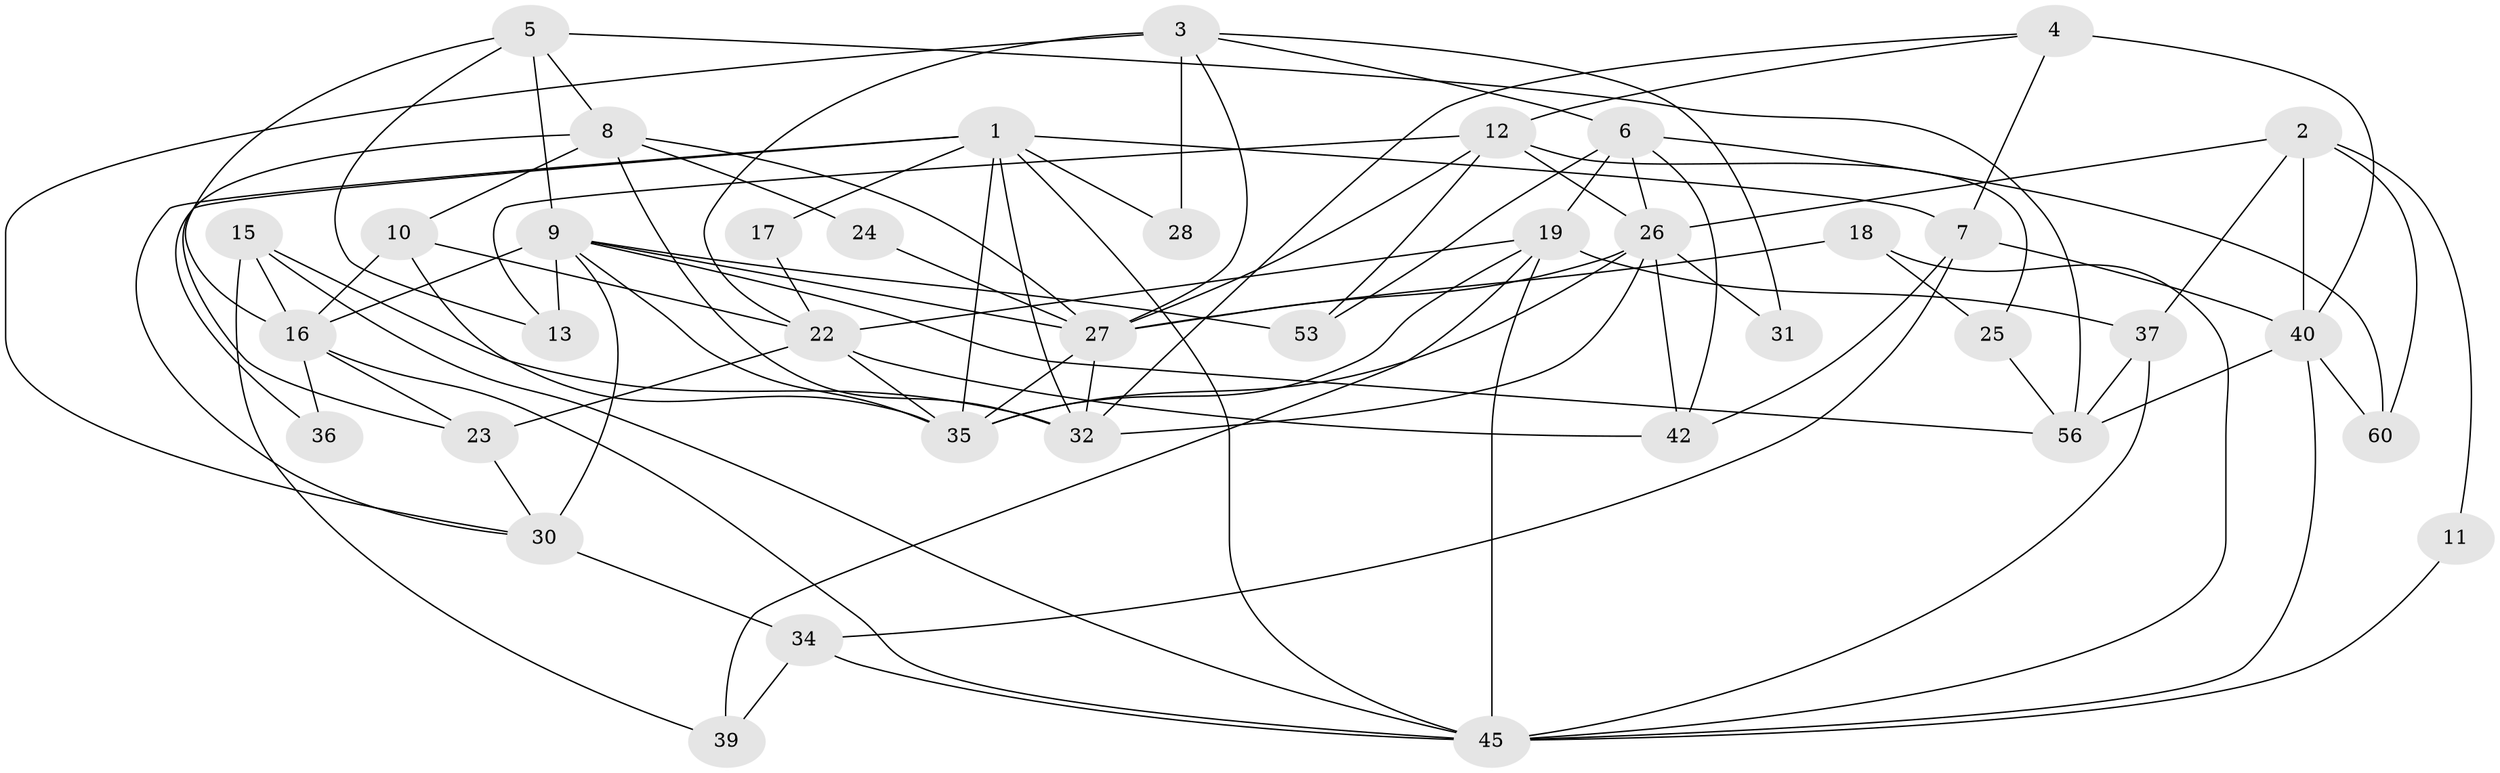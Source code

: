 // Generated by graph-tools (version 1.1) at 2025/24/03/03/25 07:24:04]
// undirected, 39 vertices, 94 edges
graph export_dot {
graph [start="1"]
  node [color=gray90,style=filled];
  1 [super="+48"];
  2 [super="+33"];
  3 [super="+43"];
  4 [super="+41"];
  5 [super="+20"];
  6 [super="+59"];
  7 [super="+21"];
  8 [super="+47"];
  9 [super="+14"];
  10;
  11;
  12 [super="+57"];
  13;
  15;
  16 [super="+44"];
  17;
  18;
  19 [super="+50"];
  22 [super="+55"];
  23;
  24;
  25 [super="+58"];
  26 [super="+29"];
  27 [super="+52"];
  28;
  30;
  31;
  32 [super="+54"];
  34;
  35 [super="+38"];
  36;
  37 [super="+49"];
  39;
  40 [super="+46"];
  42;
  45 [super="+51"];
  53;
  56;
  60;
  1 -- 30;
  1 -- 17;
  1 -- 36;
  1 -- 28;
  1 -- 45;
  1 -- 7;
  1 -- 35;
  1 -- 32;
  2 -- 60;
  2 -- 26;
  2 -- 11;
  2 -- 40;
  2 -- 37;
  3 -- 30;
  3 -- 28 [weight=2];
  3 -- 31;
  3 -- 22;
  3 -- 27;
  3 -- 6;
  4 -- 32;
  4 -- 7 [weight=2];
  4 -- 12;
  4 -- 40;
  5 -- 13;
  5 -- 16;
  5 -- 8;
  5 -- 9;
  5 -- 56;
  6 -- 42;
  6 -- 26;
  6 -- 19;
  6 -- 60;
  6 -- 53;
  7 -- 42;
  7 -- 34;
  7 -- 40;
  8 -- 10;
  8 -- 24;
  8 -- 27;
  8 -- 23;
  8 -- 32;
  9 -- 30 [weight=2];
  9 -- 13;
  9 -- 16;
  9 -- 35;
  9 -- 53;
  9 -- 56;
  9 -- 27;
  10 -- 35;
  10 -- 22;
  10 -- 16;
  11 -- 45;
  12 -- 26;
  12 -- 53;
  12 -- 27;
  12 -- 13;
  12 -- 25;
  15 -- 39;
  15 -- 45;
  15 -- 16;
  15 -- 32;
  16 -- 23;
  16 -- 36;
  16 -- 45;
  17 -- 22;
  18 -- 45;
  18 -- 27;
  18 -- 25;
  19 -- 22;
  19 -- 35;
  19 -- 45;
  19 -- 37;
  19 -- 39;
  22 -- 35;
  22 -- 42;
  22 -- 23;
  23 -- 30;
  24 -- 27;
  25 -- 56;
  26 -- 32;
  26 -- 31;
  26 -- 42;
  26 -- 35;
  26 -- 27;
  27 -- 32;
  27 -- 35;
  30 -- 34;
  34 -- 45;
  34 -- 39;
  37 -- 56;
  37 -- 45;
  40 -- 60;
  40 -- 45;
  40 -- 56;
}
